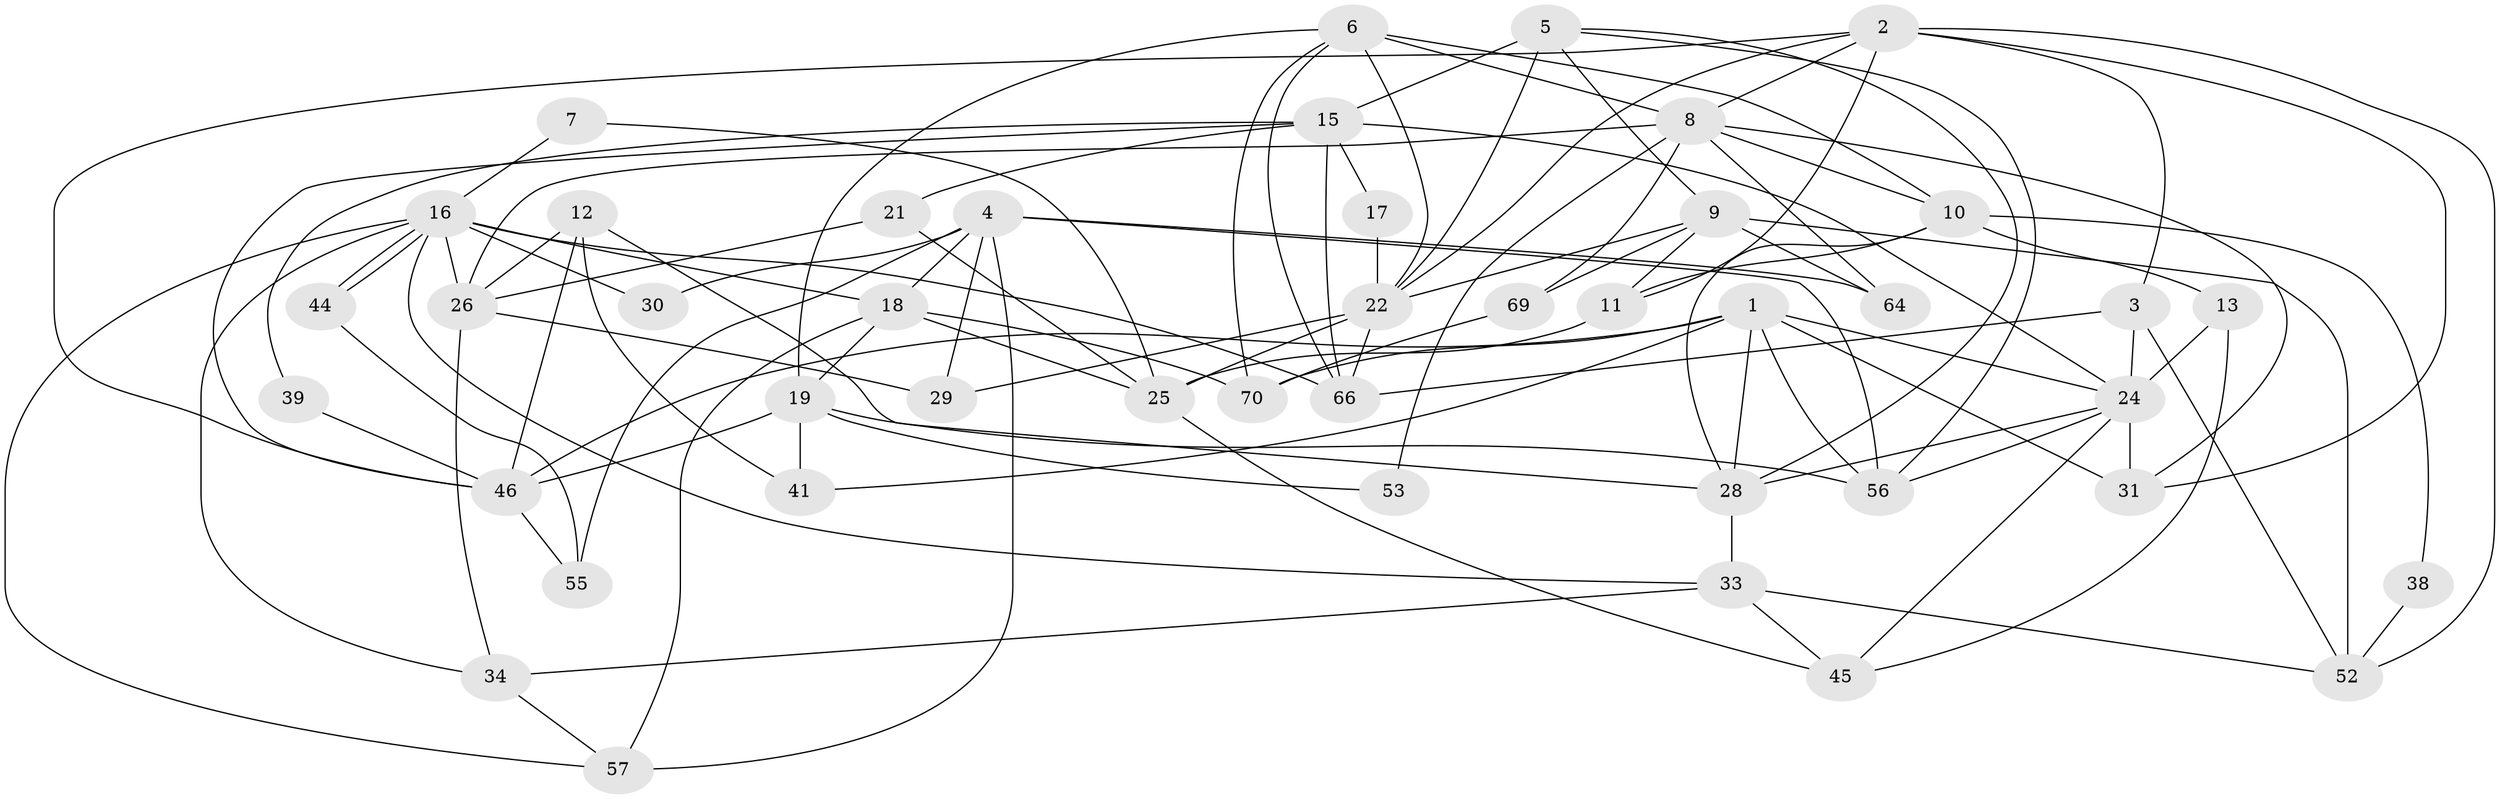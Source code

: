 // Generated by graph-tools (version 1.1) at 2025/24/03/03/25 07:24:01]
// undirected, 44 vertices, 105 edges
graph export_dot {
graph [start="1"]
  node [color=gray90,style=filled];
  1 [super="+23"];
  2 [super="+65"];
  3;
  4 [super="+14"];
  5 [super="+47"];
  6 [super="+20"];
  7;
  8 [super="+32"];
  9 [super="+35"];
  10 [super="+68"];
  11;
  12;
  13 [super="+27"];
  15 [super="+67"];
  16 [super="+36"];
  17;
  18 [super="+62"];
  19 [super="+51"];
  21 [super="+43"];
  22 [super="+59"];
  24 [super="+37"];
  25 [super="+58"];
  26 [super="+48"];
  28 [super="+50"];
  29;
  30;
  31;
  33 [super="+49"];
  34 [super="+40"];
  38;
  39;
  41 [super="+42"];
  44;
  45 [super="+60"];
  46 [super="+61"];
  52 [super="+54"];
  53;
  55;
  56 [super="+63"];
  57;
  64;
  66 [super="+71"];
  69;
  70;
  1 -- 46;
  1 -- 24 [weight=2];
  1 -- 70;
  1 -- 56;
  1 -- 41;
  1 -- 31;
  1 -- 28 [weight=2];
  2 -- 46;
  2 -- 3;
  2 -- 52;
  2 -- 11;
  2 -- 31;
  2 -- 8;
  2 -- 22;
  3 -- 24;
  3 -- 52;
  3 -- 66;
  4 -- 30 [weight=2];
  4 -- 29;
  4 -- 55;
  4 -- 64;
  4 -- 56;
  4 -- 57;
  4 -- 18;
  5 -- 28;
  5 -- 9;
  5 -- 15;
  5 -- 22;
  5 -- 56;
  6 -- 19;
  6 -- 66;
  6 -- 8;
  6 -- 70;
  6 -- 10;
  6 -- 22;
  7 -- 25;
  7 -- 16;
  8 -- 31;
  8 -- 53;
  8 -- 64;
  8 -- 69;
  8 -- 10;
  8 -- 26;
  9 -- 64;
  9 -- 69;
  9 -- 11;
  9 -- 52 [weight=2];
  9 -- 22;
  10 -- 28 [weight=2];
  10 -- 11;
  10 -- 38;
  10 -- 13;
  11 -- 25;
  12 -- 26;
  12 -- 41;
  12 -- 28;
  12 -- 46;
  13 -- 24;
  13 -- 45;
  15 -- 39;
  15 -- 17;
  15 -- 66;
  15 -- 24;
  15 -- 21 [weight=2];
  15 -- 46;
  16 -- 44;
  16 -- 44;
  16 -- 18;
  16 -- 30;
  16 -- 57;
  16 -- 33;
  16 -- 34;
  16 -- 66 [weight=2];
  16 -- 26;
  17 -- 22;
  18 -- 70;
  18 -- 25;
  18 -- 19;
  18 -- 57;
  19 -- 53;
  19 -- 41;
  19 -- 46;
  19 -- 56;
  21 -- 26;
  21 -- 25;
  22 -- 29;
  22 -- 25;
  22 -- 66 [weight=2];
  24 -- 28;
  24 -- 31;
  24 -- 45;
  24 -- 56;
  25 -- 45;
  26 -- 34;
  26 -- 29;
  28 -- 33;
  33 -- 34;
  33 -- 52;
  33 -- 45;
  34 -- 57;
  38 -- 52;
  39 -- 46;
  44 -- 55;
  46 -- 55;
  69 -- 70;
}

